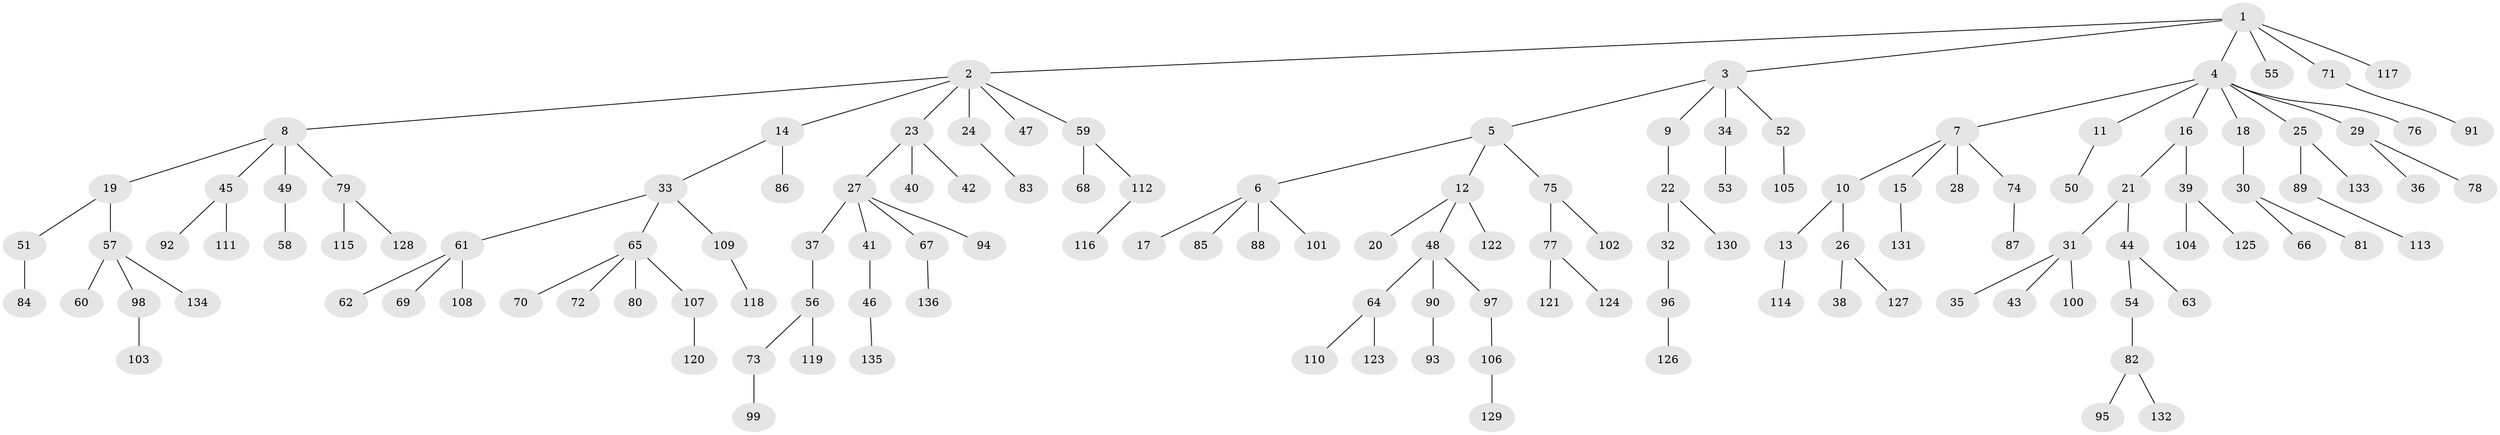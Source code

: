 // Generated by graph-tools (version 1.1) at 2025/15/03/09/25 04:15:28]
// undirected, 136 vertices, 135 edges
graph export_dot {
graph [start="1"]
  node [color=gray90,style=filled];
  1;
  2;
  3;
  4;
  5;
  6;
  7;
  8;
  9;
  10;
  11;
  12;
  13;
  14;
  15;
  16;
  17;
  18;
  19;
  20;
  21;
  22;
  23;
  24;
  25;
  26;
  27;
  28;
  29;
  30;
  31;
  32;
  33;
  34;
  35;
  36;
  37;
  38;
  39;
  40;
  41;
  42;
  43;
  44;
  45;
  46;
  47;
  48;
  49;
  50;
  51;
  52;
  53;
  54;
  55;
  56;
  57;
  58;
  59;
  60;
  61;
  62;
  63;
  64;
  65;
  66;
  67;
  68;
  69;
  70;
  71;
  72;
  73;
  74;
  75;
  76;
  77;
  78;
  79;
  80;
  81;
  82;
  83;
  84;
  85;
  86;
  87;
  88;
  89;
  90;
  91;
  92;
  93;
  94;
  95;
  96;
  97;
  98;
  99;
  100;
  101;
  102;
  103;
  104;
  105;
  106;
  107;
  108;
  109;
  110;
  111;
  112;
  113;
  114;
  115;
  116;
  117;
  118;
  119;
  120;
  121;
  122;
  123;
  124;
  125;
  126;
  127;
  128;
  129;
  130;
  131;
  132;
  133;
  134;
  135;
  136;
  1 -- 2;
  1 -- 3;
  1 -- 4;
  1 -- 55;
  1 -- 71;
  1 -- 117;
  2 -- 8;
  2 -- 14;
  2 -- 23;
  2 -- 24;
  2 -- 47;
  2 -- 59;
  3 -- 5;
  3 -- 9;
  3 -- 34;
  3 -- 52;
  4 -- 7;
  4 -- 11;
  4 -- 16;
  4 -- 18;
  4 -- 25;
  4 -- 29;
  4 -- 76;
  5 -- 6;
  5 -- 12;
  5 -- 75;
  6 -- 17;
  6 -- 85;
  6 -- 88;
  6 -- 101;
  7 -- 10;
  7 -- 15;
  7 -- 28;
  7 -- 74;
  8 -- 19;
  8 -- 45;
  8 -- 49;
  8 -- 79;
  9 -- 22;
  10 -- 13;
  10 -- 26;
  11 -- 50;
  12 -- 20;
  12 -- 48;
  12 -- 122;
  13 -- 114;
  14 -- 33;
  14 -- 86;
  15 -- 131;
  16 -- 21;
  16 -- 39;
  18 -- 30;
  19 -- 51;
  19 -- 57;
  21 -- 31;
  21 -- 44;
  22 -- 32;
  22 -- 130;
  23 -- 27;
  23 -- 40;
  23 -- 42;
  24 -- 83;
  25 -- 89;
  25 -- 133;
  26 -- 38;
  26 -- 127;
  27 -- 37;
  27 -- 41;
  27 -- 67;
  27 -- 94;
  29 -- 36;
  29 -- 78;
  30 -- 66;
  30 -- 81;
  31 -- 35;
  31 -- 43;
  31 -- 100;
  32 -- 96;
  33 -- 61;
  33 -- 65;
  33 -- 109;
  34 -- 53;
  37 -- 56;
  39 -- 104;
  39 -- 125;
  41 -- 46;
  44 -- 54;
  44 -- 63;
  45 -- 92;
  45 -- 111;
  46 -- 135;
  48 -- 64;
  48 -- 90;
  48 -- 97;
  49 -- 58;
  51 -- 84;
  52 -- 105;
  54 -- 82;
  56 -- 73;
  56 -- 119;
  57 -- 60;
  57 -- 98;
  57 -- 134;
  59 -- 68;
  59 -- 112;
  61 -- 62;
  61 -- 69;
  61 -- 108;
  64 -- 110;
  64 -- 123;
  65 -- 70;
  65 -- 72;
  65 -- 80;
  65 -- 107;
  67 -- 136;
  71 -- 91;
  73 -- 99;
  74 -- 87;
  75 -- 77;
  75 -- 102;
  77 -- 121;
  77 -- 124;
  79 -- 115;
  79 -- 128;
  82 -- 95;
  82 -- 132;
  89 -- 113;
  90 -- 93;
  96 -- 126;
  97 -- 106;
  98 -- 103;
  106 -- 129;
  107 -- 120;
  109 -- 118;
  112 -- 116;
}
